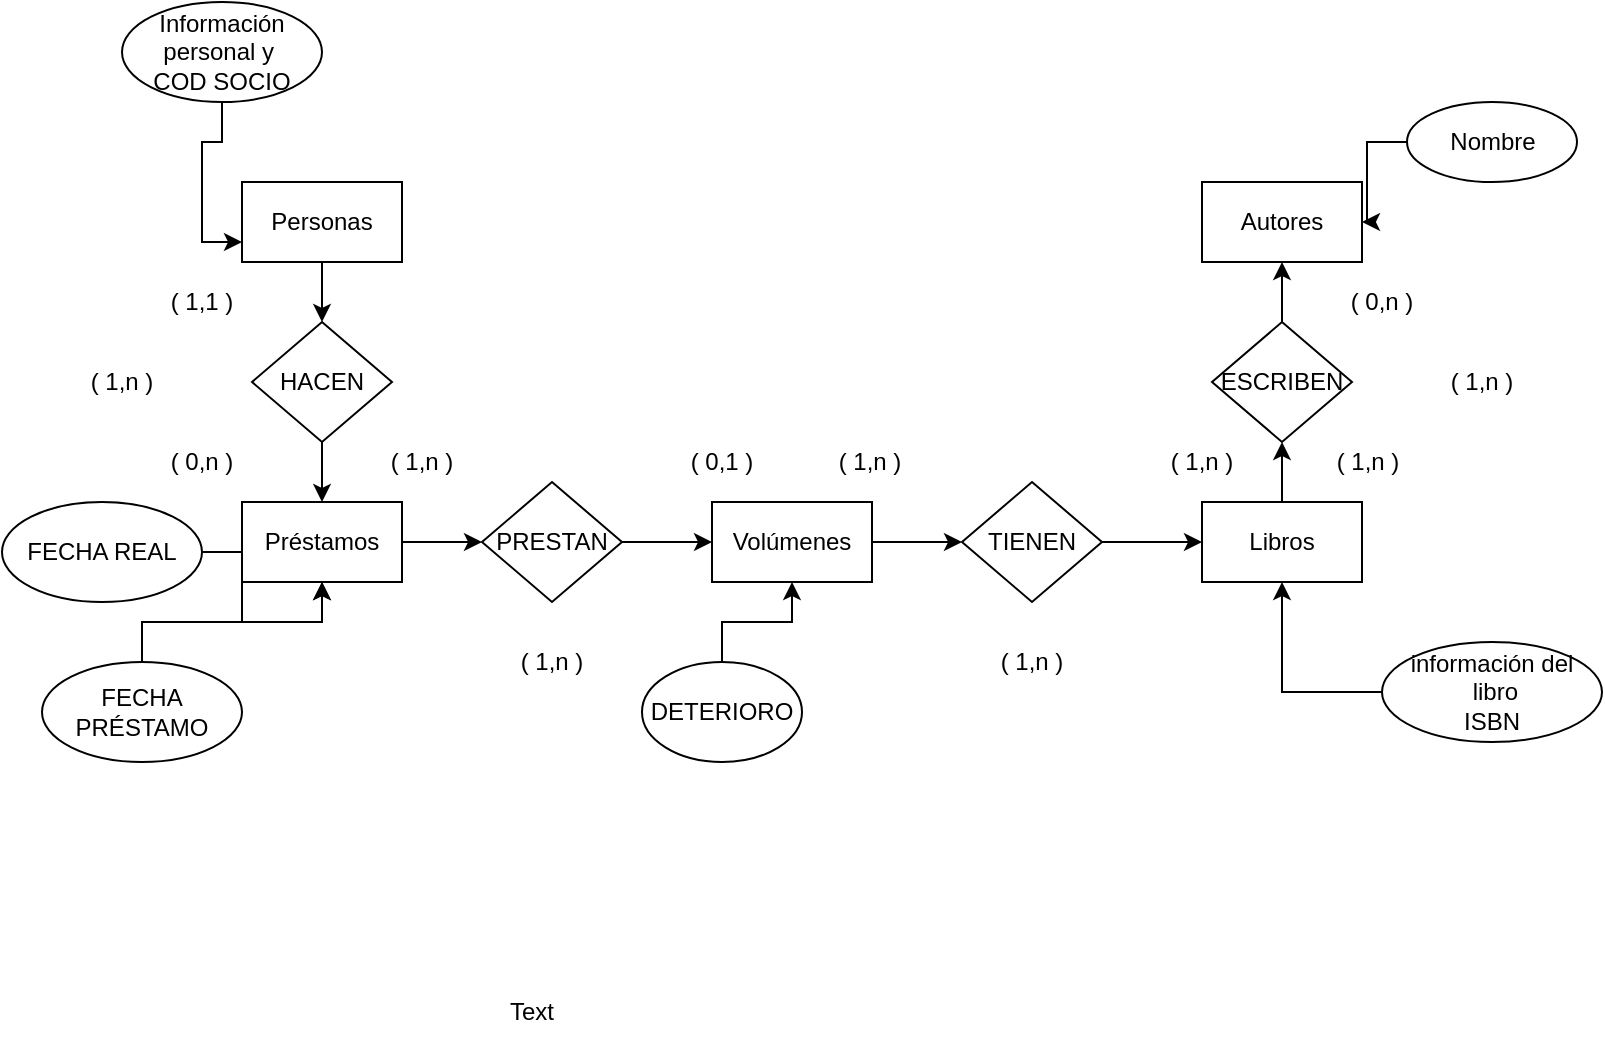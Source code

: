 <mxfile version="15.3.8" type="device"><diagram id="4bC0Rt7_vLwup_pzLFOs" name="Page-1"><mxGraphModel dx="1767" dy="1025" grid="1" gridSize="10" guides="1" tooltips="1" connect="1" arrows="1" fold="1" page="1" pageScale="1" pageWidth="827" pageHeight="1169" math="0" shadow="0"><root><mxCell id="0"/><mxCell id="1" parent="0"/><mxCell id="FWp-on3TY2a30rPbu4ub-18" value="" style="edgeStyle=orthogonalEdgeStyle;rounded=0;orthogonalLoop=1;jettySize=auto;html=1;" parent="1" source="FWp-on3TY2a30rPbu4ub-1" target="FWp-on3TY2a30rPbu4ub-13" edge="1"><mxGeometry relative="1" as="geometry"/></mxCell><mxCell id="FWp-on3TY2a30rPbu4ub-1" value="Personas" style="rounded=0;whiteSpace=wrap;html=1;" parent="1" vertex="1"><mxGeometry x="80" y="120" width="80" height="40" as="geometry"/></mxCell><mxCell id="FWp-on3TY2a30rPbu4ub-20" value="" style="edgeStyle=orthogonalEdgeStyle;rounded=0;orthogonalLoop=1;jettySize=auto;html=1;" parent="1" source="FWp-on3TY2a30rPbu4ub-2" target="FWp-on3TY2a30rPbu4ub-15" edge="1"><mxGeometry relative="1" as="geometry"/></mxCell><mxCell id="FWp-on3TY2a30rPbu4ub-2" value="Préstamos" style="rounded=0;whiteSpace=wrap;html=1;" parent="1" vertex="1"><mxGeometry x="80" y="280" width="80" height="40" as="geometry"/></mxCell><mxCell id="FWp-on3TY2a30rPbu4ub-22" value="" style="edgeStyle=orthogonalEdgeStyle;rounded=0;orthogonalLoop=1;jettySize=auto;html=1;" parent="1" source="FWp-on3TY2a30rPbu4ub-3" target="FWp-on3TY2a30rPbu4ub-14" edge="1"><mxGeometry relative="1" as="geometry"/></mxCell><mxCell id="FWp-on3TY2a30rPbu4ub-3" value="Volúmenes" style="rounded=0;whiteSpace=wrap;html=1;" parent="1" vertex="1"><mxGeometry x="315" y="280" width="80" height="40" as="geometry"/></mxCell><mxCell id="FWp-on3TY2a30rPbu4ub-24" value="" style="edgeStyle=orthogonalEdgeStyle;rounded=0;orthogonalLoop=1;jettySize=auto;html=1;" parent="1" source="FWp-on3TY2a30rPbu4ub-4" target="FWp-on3TY2a30rPbu4ub-16" edge="1"><mxGeometry relative="1" as="geometry"/></mxCell><mxCell id="FWp-on3TY2a30rPbu4ub-4" value="Libros" style="rounded=0;whiteSpace=wrap;html=1;" parent="1" vertex="1"><mxGeometry x="560" y="280" width="80" height="40" as="geometry"/></mxCell><mxCell id="FWp-on3TY2a30rPbu4ub-5" value="Autores" style="rounded=0;whiteSpace=wrap;html=1;" parent="1" vertex="1"><mxGeometry x="560" y="120" width="80" height="40" as="geometry"/></mxCell><mxCell id="FWp-on3TY2a30rPbu4ub-12" style="edgeStyle=orthogonalEdgeStyle;rounded=0;orthogonalLoop=1;jettySize=auto;html=1;entryX=0;entryY=0.75;entryDx=0;entryDy=0;" parent="1" source="FWp-on3TY2a30rPbu4ub-11" target="FWp-on3TY2a30rPbu4ub-1" edge="1"><mxGeometry relative="1" as="geometry"/></mxCell><mxCell id="FWp-on3TY2a30rPbu4ub-11" value="Información personal y&amp;nbsp;&lt;br&gt;COD SOCIO" style="ellipse;whiteSpace=wrap;html=1;" parent="1" vertex="1"><mxGeometry x="20" y="30" width="100" height="50" as="geometry"/></mxCell><mxCell id="FWp-on3TY2a30rPbu4ub-19" value="" style="edgeStyle=orthogonalEdgeStyle;rounded=0;orthogonalLoop=1;jettySize=auto;html=1;" parent="1" source="FWp-on3TY2a30rPbu4ub-13" target="FWp-on3TY2a30rPbu4ub-2" edge="1"><mxGeometry relative="1" as="geometry"/></mxCell><mxCell id="FWp-on3TY2a30rPbu4ub-13" value="HACEN" style="rhombus;whiteSpace=wrap;html=1;" parent="1" vertex="1"><mxGeometry x="85" y="190" width="70" height="60" as="geometry"/></mxCell><mxCell id="FWp-on3TY2a30rPbu4ub-23" value="" style="edgeStyle=orthogonalEdgeStyle;rounded=0;orthogonalLoop=1;jettySize=auto;html=1;" parent="1" source="FWp-on3TY2a30rPbu4ub-14" target="FWp-on3TY2a30rPbu4ub-4" edge="1"><mxGeometry relative="1" as="geometry"/></mxCell><mxCell id="FWp-on3TY2a30rPbu4ub-14" value="TIENEN" style="rhombus;whiteSpace=wrap;html=1;" parent="1" vertex="1"><mxGeometry x="440" y="270" width="70" height="60" as="geometry"/></mxCell><mxCell id="FWp-on3TY2a30rPbu4ub-21" value="" style="edgeStyle=orthogonalEdgeStyle;rounded=0;orthogonalLoop=1;jettySize=auto;html=1;" parent="1" source="FWp-on3TY2a30rPbu4ub-15" target="FWp-on3TY2a30rPbu4ub-3" edge="1"><mxGeometry relative="1" as="geometry"/></mxCell><mxCell id="FWp-on3TY2a30rPbu4ub-15" value="PRESTAN" style="rhombus;whiteSpace=wrap;html=1;" parent="1" vertex="1"><mxGeometry x="200" y="270" width="70" height="60" as="geometry"/></mxCell><mxCell id="FWp-on3TY2a30rPbu4ub-25" value="" style="edgeStyle=orthogonalEdgeStyle;rounded=0;orthogonalLoop=1;jettySize=auto;html=1;" parent="1" source="FWp-on3TY2a30rPbu4ub-16" target="FWp-on3TY2a30rPbu4ub-5" edge="1"><mxGeometry relative="1" as="geometry"/></mxCell><mxCell id="FWp-on3TY2a30rPbu4ub-16" value="ESCRIBEN" style="rhombus;whiteSpace=wrap;html=1;" parent="1" vertex="1"><mxGeometry x="565" y="190" width="70" height="60" as="geometry"/></mxCell><mxCell id="FWp-on3TY2a30rPbu4ub-27" style="edgeStyle=orthogonalEdgeStyle;rounded=0;orthogonalLoop=1;jettySize=auto;html=1;entryX=0.5;entryY=1;entryDx=0;entryDy=0;" parent="1" source="FWp-on3TY2a30rPbu4ub-26" target="FWp-on3TY2a30rPbu4ub-2" edge="1"><mxGeometry relative="1" as="geometry"/></mxCell><mxCell id="FWp-on3TY2a30rPbu4ub-26" value="FECHA PRÉSTAMO" style="ellipse;whiteSpace=wrap;html=1;" parent="1" vertex="1"><mxGeometry x="-20" y="360" width="100" height="50" as="geometry"/></mxCell><mxCell id="FWp-on3TY2a30rPbu4ub-29" style="edgeStyle=orthogonalEdgeStyle;rounded=0;orthogonalLoop=1;jettySize=auto;html=1;entryX=0.5;entryY=1;entryDx=0;entryDy=0;" parent="1" source="FWp-on3TY2a30rPbu4ub-28" target="FWp-on3TY2a30rPbu4ub-2" edge="1"><mxGeometry relative="1" as="geometry"/></mxCell><mxCell id="FWp-on3TY2a30rPbu4ub-28" value="FECHA REAL" style="ellipse;whiteSpace=wrap;html=1;" parent="1" vertex="1"><mxGeometry x="-40" y="280" width="100" height="50" as="geometry"/></mxCell><mxCell id="FWp-on3TY2a30rPbu4ub-32" style="edgeStyle=orthogonalEdgeStyle;rounded=0;orthogonalLoop=1;jettySize=auto;html=1;" parent="1" source="FWp-on3TY2a30rPbu4ub-31" target="FWp-on3TY2a30rPbu4ub-3" edge="1"><mxGeometry relative="1" as="geometry"/></mxCell><mxCell id="FWp-on3TY2a30rPbu4ub-31" value="DETERIORO" style="ellipse;whiteSpace=wrap;html=1;" parent="1" vertex="1"><mxGeometry x="280" y="360" width="80" height="50" as="geometry"/></mxCell><mxCell id="FWp-on3TY2a30rPbu4ub-35" style="edgeStyle=orthogonalEdgeStyle;rounded=0;orthogonalLoop=1;jettySize=auto;html=1;" parent="1" source="FWp-on3TY2a30rPbu4ub-34" target="FWp-on3TY2a30rPbu4ub-4" edge="1"><mxGeometry relative="1" as="geometry"/></mxCell><mxCell id="FWp-on3TY2a30rPbu4ub-34" value="información del&lt;br&gt;&amp;nbsp;libro&lt;br&gt;ISBN" style="ellipse;whiteSpace=wrap;html=1;" parent="1" vertex="1"><mxGeometry x="650" y="350" width="110" height="50" as="geometry"/></mxCell><mxCell id="FWp-on3TY2a30rPbu4ub-37" style="edgeStyle=orthogonalEdgeStyle;rounded=0;orthogonalLoop=1;jettySize=auto;html=1;" parent="1" source="FWp-on3TY2a30rPbu4ub-36" target="FWp-on3TY2a30rPbu4ub-5" edge="1"><mxGeometry relative="1" as="geometry"/></mxCell><mxCell id="FWp-on3TY2a30rPbu4ub-36" value="Nombre" style="ellipse;whiteSpace=wrap;html=1;" parent="1" vertex="1"><mxGeometry x="662.5" y="80" width="85" height="40" as="geometry"/></mxCell><mxCell id="qH6zEagUSgm7nLnE3Aiw-1" value="( 0,1 )" style="text;html=1;strokeColor=none;fillColor=none;align=center;verticalAlign=middle;whiteSpace=wrap;rounded=0;" parent="1" vertex="1"><mxGeometry x="300" y="250" width="40" height="20" as="geometry"/></mxCell><mxCell id="qH6zEagUSgm7nLnE3Aiw-2" value="( 0,n )" style="text;html=1;strokeColor=none;fillColor=none;align=center;verticalAlign=middle;whiteSpace=wrap;rounded=0;" parent="1" vertex="1"><mxGeometry x="40" y="250" width="40" height="20" as="geometry"/></mxCell><mxCell id="qH6zEagUSgm7nLnE3Aiw-3" value="( 1,1 )" style="text;html=1;strokeColor=none;fillColor=none;align=center;verticalAlign=middle;whiteSpace=wrap;rounded=0;" parent="1" vertex="1"><mxGeometry x="40" y="170" width="40" height="20" as="geometry"/></mxCell><mxCell id="qH6zEagUSgm7nLnE3Aiw-4" value="( 1,n )" style="text;html=1;strokeColor=none;fillColor=none;align=center;verticalAlign=middle;whiteSpace=wrap;rounded=0;" parent="1" vertex="1"><mxGeometry x="150" y="250" width="40" height="20" as="geometry"/></mxCell><mxCell id="qH6zEagUSgm7nLnE3Aiw-5" value="( 1,n )" style="text;html=1;strokeColor=none;fillColor=none;align=center;verticalAlign=middle;whiteSpace=wrap;rounded=0;" parent="1" vertex="1"><mxGeometry x="540" y="250" width="40" height="20" as="geometry"/></mxCell><mxCell id="qH6zEagUSgm7nLnE3Aiw-6" value="( 1,n )" style="text;html=1;strokeColor=none;fillColor=none;align=center;verticalAlign=middle;whiteSpace=wrap;rounded=0;" parent="1" vertex="1"><mxGeometry x="374" y="250" width="40" height="20" as="geometry"/></mxCell><mxCell id="qH6zEagUSgm7nLnE3Aiw-7" value="( 0,n )" style="text;html=1;strokeColor=none;fillColor=none;align=center;verticalAlign=middle;whiteSpace=wrap;rounded=0;" parent="1" vertex="1"><mxGeometry x="630" y="170" width="40" height="20" as="geometry"/></mxCell><mxCell id="qH6zEagUSgm7nLnE3Aiw-8" value="( 1,n )" style="text;html=1;strokeColor=none;fillColor=none;align=center;verticalAlign=middle;whiteSpace=wrap;rounded=0;" parent="1" vertex="1"><mxGeometry x="622.5" y="250" width="40" height="20" as="geometry"/></mxCell><mxCell id="qH6zEagUSgm7nLnE3Aiw-10" value="( 1,n )" style="text;html=1;strokeColor=none;fillColor=none;align=center;verticalAlign=middle;whiteSpace=wrap;rounded=0;" parent="1" vertex="1"><mxGeometry x="680" y="210" width="40" height="20" as="geometry"/></mxCell><mxCell id="qH6zEagUSgm7nLnE3Aiw-11" value="( 1,n )" style="text;html=1;strokeColor=none;fillColor=none;align=center;verticalAlign=middle;whiteSpace=wrap;rounded=0;" parent="1" vertex="1"><mxGeometry x="455" y="350" width="40" height="20" as="geometry"/></mxCell><mxCell id="qH6zEagUSgm7nLnE3Aiw-12" value="( 1,n )" style="text;html=1;strokeColor=none;fillColor=none;align=center;verticalAlign=middle;whiteSpace=wrap;rounded=0;" parent="1" vertex="1"><mxGeometry x="215" y="350" width="40" height="20" as="geometry"/></mxCell><mxCell id="qH6zEagUSgm7nLnE3Aiw-13" value="( 1,n )" style="text;html=1;strokeColor=none;fillColor=none;align=center;verticalAlign=middle;whiteSpace=wrap;rounded=0;" parent="1" vertex="1"><mxGeometry y="210" width="40" height="20" as="geometry"/></mxCell><mxCell id="WuM8XVHXg9r0k1-fq-gg-1" value="Text" style="text;html=1;strokeColor=none;fillColor=none;align=center;verticalAlign=middle;whiteSpace=wrap;rounded=0;" parent="1" vertex="1"><mxGeometry y="510" width="450" height="50" as="geometry"/></mxCell></root></mxGraphModel></diagram></mxfile>